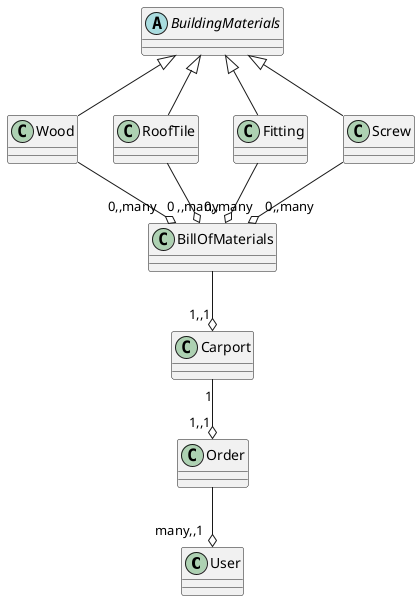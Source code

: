 @startuml
'https://plantuml.com/class-diagram

Class User


Abstract Class BuildingMaterials
Class Wood extends BuildingMaterials
Class RoofTile extends BuildingMaterials
Class Fitting extends BuildingMaterials
Class Screw extends BuildingMaterials



Class BillOfMaterials

Class Carport
Class Order

Wood --o "0,,many "BillOfMaterials
Fitting --o "0 ,,many " BillOfMaterials
RoofTile --o "0,,many  " BillOfMaterials
Screw --o "0,,many " BillOfMaterials
BillOfMaterials --o "1,,1"Carport
Carport "1"--o "1,,1" Order
Order --o "many,,1 "User

@enduml